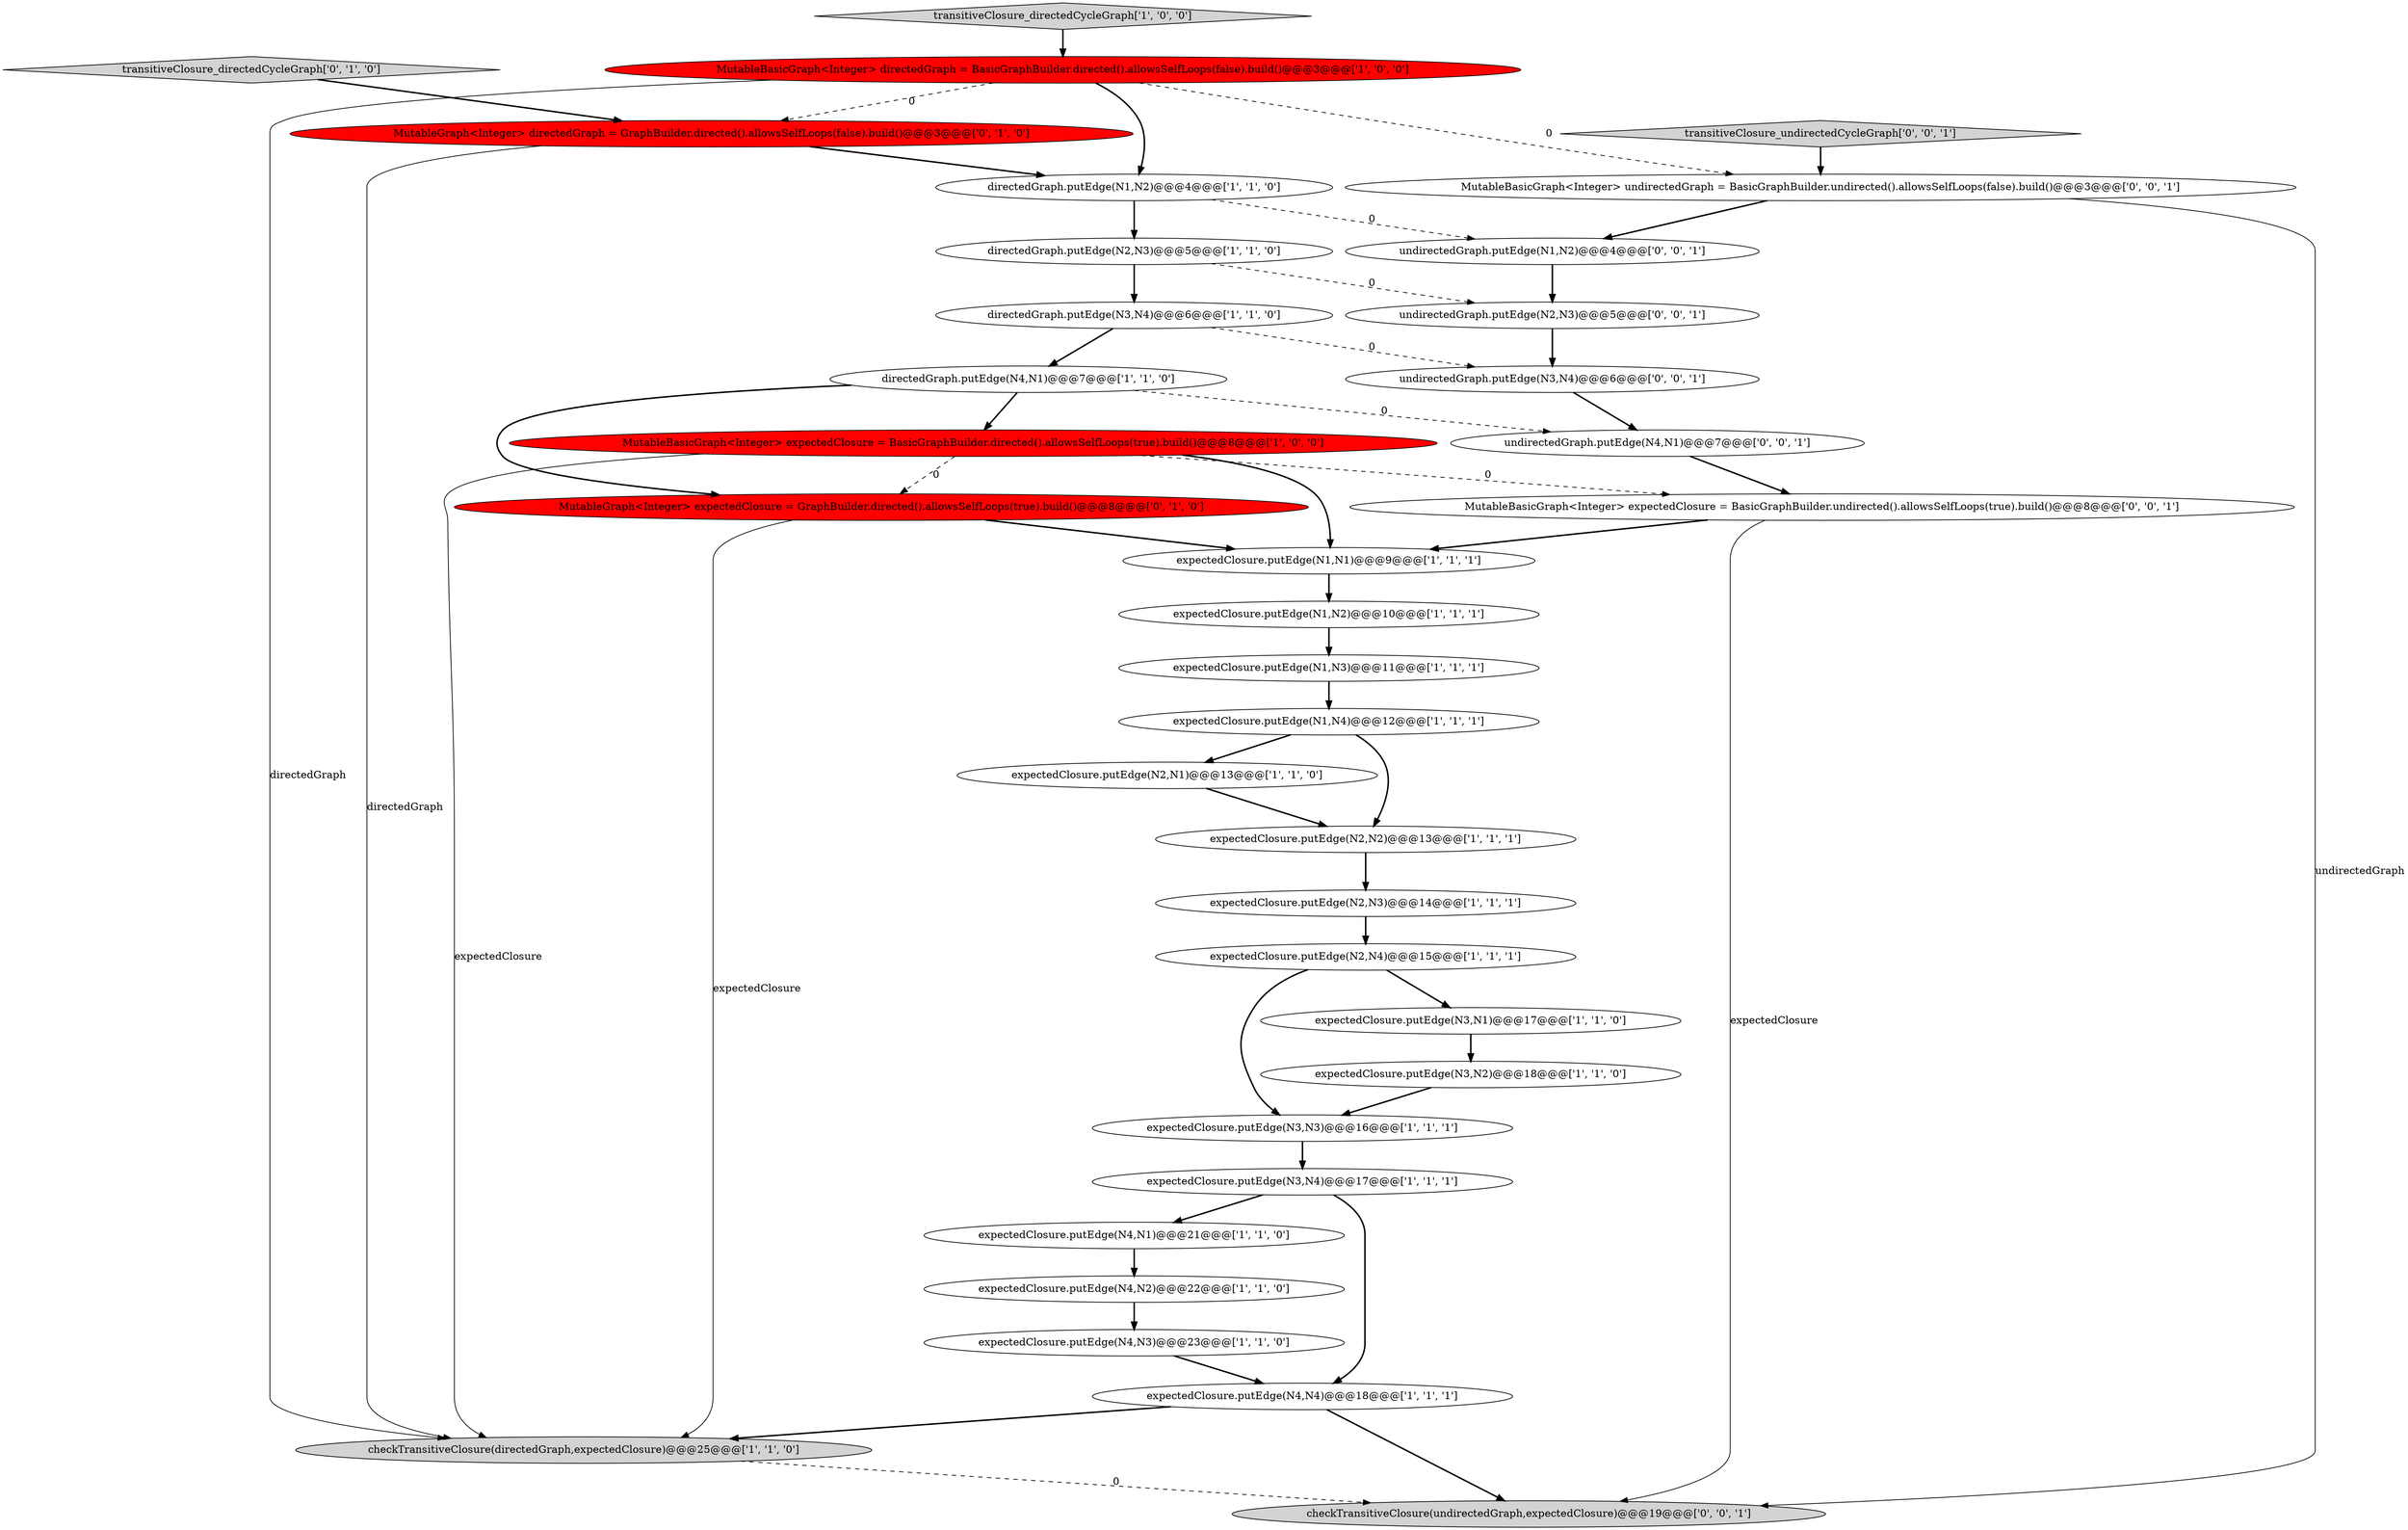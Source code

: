 digraph {
14 [style = filled, label = "directedGraph.putEdge(N4,N1)@@@7@@@['1', '1', '0']", fillcolor = white, shape = ellipse image = "AAA0AAABBB1BBB"];
0 [style = filled, label = "directedGraph.putEdge(N3,N4)@@@6@@@['1', '1', '0']", fillcolor = white, shape = ellipse image = "AAA0AAABBB1BBB"];
8 [style = filled, label = "expectedClosure.putEdge(N4,N1)@@@21@@@['1', '1', '0']", fillcolor = white, shape = ellipse image = "AAA0AAABBB1BBB"];
7 [style = filled, label = "expectedClosure.putEdge(N2,N3)@@@14@@@['1', '1', '1']", fillcolor = white, shape = ellipse image = "AAA0AAABBB1BBB"];
20 [style = filled, label = "expectedClosure.putEdge(N3,N2)@@@18@@@['1', '1', '0']", fillcolor = white, shape = ellipse image = "AAA0AAABBB1BBB"];
9 [style = filled, label = "checkTransitiveClosure(directedGraph,expectedClosure)@@@25@@@['1', '1', '0']", fillcolor = lightgray, shape = ellipse image = "AAA0AAABBB1BBB"];
6 [style = filled, label = "expectedClosure.putEdge(N1,N4)@@@12@@@['1', '1', '1']", fillcolor = white, shape = ellipse image = "AAA0AAABBB1BBB"];
19 [style = filled, label = "expectedClosure.putEdge(N1,N1)@@@9@@@['1', '1', '1']", fillcolor = white, shape = ellipse image = "AAA0AAABBB1BBB"];
3 [style = filled, label = "transitiveClosure_directedCycleGraph['1', '0', '0']", fillcolor = lightgray, shape = diamond image = "AAA0AAABBB1BBB"];
10 [style = filled, label = "directedGraph.putEdge(N1,N2)@@@4@@@['1', '1', '0']", fillcolor = white, shape = ellipse image = "AAA0AAABBB1BBB"];
27 [style = filled, label = "MutableBasicGraph<Integer> undirectedGraph = BasicGraphBuilder.undirected().allowsSelfLoops(false).build()@@@3@@@['0', '0', '1']", fillcolor = white, shape = ellipse image = "AAA0AAABBB3BBB"];
12 [style = filled, label = "MutableBasicGraph<Integer> directedGraph = BasicGraphBuilder.directed().allowsSelfLoops(false).build()@@@3@@@['1', '0', '0']", fillcolor = red, shape = ellipse image = "AAA1AAABBB1BBB"];
29 [style = filled, label = "undirectedGraph.putEdge(N3,N4)@@@6@@@['0', '0', '1']", fillcolor = white, shape = ellipse image = "AAA0AAABBB3BBB"];
13 [style = filled, label = "expectedClosure.putEdge(N2,N1)@@@13@@@['1', '1', '0']", fillcolor = white, shape = ellipse image = "AAA0AAABBB1BBB"];
28 [style = filled, label = "undirectedGraph.putEdge(N4,N1)@@@7@@@['0', '0', '1']", fillcolor = white, shape = ellipse image = "AAA0AAABBB3BBB"];
30 [style = filled, label = "checkTransitiveClosure(undirectedGraph,expectedClosure)@@@19@@@['0', '0', '1']", fillcolor = lightgray, shape = ellipse image = "AAA0AAABBB3BBB"];
5 [style = filled, label = "expectedClosure.putEdge(N1,N2)@@@10@@@['1', '1', '1']", fillcolor = white, shape = ellipse image = "AAA0AAABBB1BBB"];
4 [style = filled, label = "expectedClosure.putEdge(N1,N3)@@@11@@@['1', '1', '1']", fillcolor = white, shape = ellipse image = "AAA0AAABBB1BBB"];
31 [style = filled, label = "undirectedGraph.putEdge(N2,N3)@@@5@@@['0', '0', '1']", fillcolor = white, shape = ellipse image = "AAA0AAABBB3BBB"];
34 [style = filled, label = "undirectedGraph.putEdge(N1,N2)@@@4@@@['0', '0', '1']", fillcolor = white, shape = ellipse image = "AAA0AAABBB3BBB"];
32 [style = filled, label = "MutableBasicGraph<Integer> expectedClosure = BasicGraphBuilder.undirected().allowsSelfLoops(true).build()@@@8@@@['0', '0', '1']", fillcolor = white, shape = ellipse image = "AAA0AAABBB3BBB"];
21 [style = filled, label = "expectedClosure.putEdge(N3,N4)@@@17@@@['1', '1', '1']", fillcolor = white, shape = ellipse image = "AAA0AAABBB1BBB"];
11 [style = filled, label = "expectedClosure.putEdge(N2,N2)@@@13@@@['1', '1', '1']", fillcolor = white, shape = ellipse image = "AAA0AAABBB1BBB"];
2 [style = filled, label = "MutableBasicGraph<Integer> expectedClosure = BasicGraphBuilder.directed().allowsSelfLoops(true).build()@@@8@@@['1', '0', '0']", fillcolor = red, shape = ellipse image = "AAA1AAABBB1BBB"];
18 [style = filled, label = "expectedClosure.putEdge(N4,N2)@@@22@@@['1', '1', '0']", fillcolor = white, shape = ellipse image = "AAA0AAABBB1BBB"];
15 [style = filled, label = "expectedClosure.putEdge(N2,N4)@@@15@@@['1', '1', '1']", fillcolor = white, shape = ellipse image = "AAA0AAABBB1BBB"];
26 [style = filled, label = "MutableGraph<Integer> expectedClosure = GraphBuilder.directed().allowsSelfLoops(true).build()@@@8@@@['0', '1', '0']", fillcolor = red, shape = ellipse image = "AAA1AAABBB2BBB"];
1 [style = filled, label = "expectedClosure.putEdge(N3,N1)@@@17@@@['1', '1', '0']", fillcolor = white, shape = ellipse image = "AAA0AAABBB1BBB"];
17 [style = filled, label = "expectedClosure.putEdge(N4,N3)@@@23@@@['1', '1', '0']", fillcolor = white, shape = ellipse image = "AAA0AAABBB1BBB"];
25 [style = filled, label = "transitiveClosure_directedCycleGraph['0', '1', '0']", fillcolor = lightgray, shape = diamond image = "AAA0AAABBB2BBB"];
22 [style = filled, label = "expectedClosure.putEdge(N3,N3)@@@16@@@['1', '1', '1']", fillcolor = white, shape = ellipse image = "AAA0AAABBB1BBB"];
33 [style = filled, label = "transitiveClosure_undirectedCycleGraph['0', '0', '1']", fillcolor = lightgray, shape = diamond image = "AAA0AAABBB3BBB"];
23 [style = filled, label = "expectedClosure.putEdge(N4,N4)@@@18@@@['1', '1', '1']", fillcolor = white, shape = ellipse image = "AAA0AAABBB1BBB"];
24 [style = filled, label = "MutableGraph<Integer> directedGraph = GraphBuilder.directed().allowsSelfLoops(false).build()@@@3@@@['0', '1', '0']", fillcolor = red, shape = ellipse image = "AAA1AAABBB2BBB"];
16 [style = filled, label = "directedGraph.putEdge(N2,N3)@@@5@@@['1', '1', '0']", fillcolor = white, shape = ellipse image = "AAA0AAABBB1BBB"];
24->10 [style = bold, label=""];
16->0 [style = bold, label=""];
27->30 [style = solid, label="undirectedGraph"];
2->19 [style = bold, label=""];
23->30 [style = bold, label=""];
16->31 [style = dashed, label="0"];
14->28 [style = dashed, label="0"];
4->6 [style = bold, label=""];
10->34 [style = dashed, label="0"];
8->18 [style = bold, label=""];
2->32 [style = dashed, label="0"];
21->8 [style = bold, label=""];
22->21 [style = bold, label=""];
18->17 [style = bold, label=""];
1->20 [style = bold, label=""];
31->29 [style = bold, label=""];
34->31 [style = bold, label=""];
3->12 [style = bold, label=""];
32->19 [style = bold, label=""];
26->19 [style = bold, label=""];
13->11 [style = bold, label=""];
33->27 [style = bold, label=""];
17->23 [style = bold, label=""];
15->22 [style = bold, label=""];
20->22 [style = bold, label=""];
28->32 [style = bold, label=""];
29->28 [style = bold, label=""];
2->9 [style = solid, label="expectedClosure"];
14->26 [style = bold, label=""];
19->5 [style = bold, label=""];
25->24 [style = bold, label=""];
0->14 [style = bold, label=""];
12->10 [style = bold, label=""];
27->34 [style = bold, label=""];
10->16 [style = bold, label=""];
6->13 [style = bold, label=""];
6->11 [style = bold, label=""];
5->4 [style = bold, label=""];
24->9 [style = solid, label="directedGraph"];
12->24 [style = dashed, label="0"];
12->27 [style = dashed, label="0"];
0->29 [style = dashed, label="0"];
7->15 [style = bold, label=""];
14->2 [style = bold, label=""];
2->26 [style = dashed, label="0"];
9->30 [style = dashed, label="0"];
26->9 [style = solid, label="expectedClosure"];
23->9 [style = bold, label=""];
21->23 [style = bold, label=""];
11->7 [style = bold, label=""];
32->30 [style = solid, label="expectedClosure"];
15->1 [style = bold, label=""];
12->9 [style = solid, label="directedGraph"];
}
